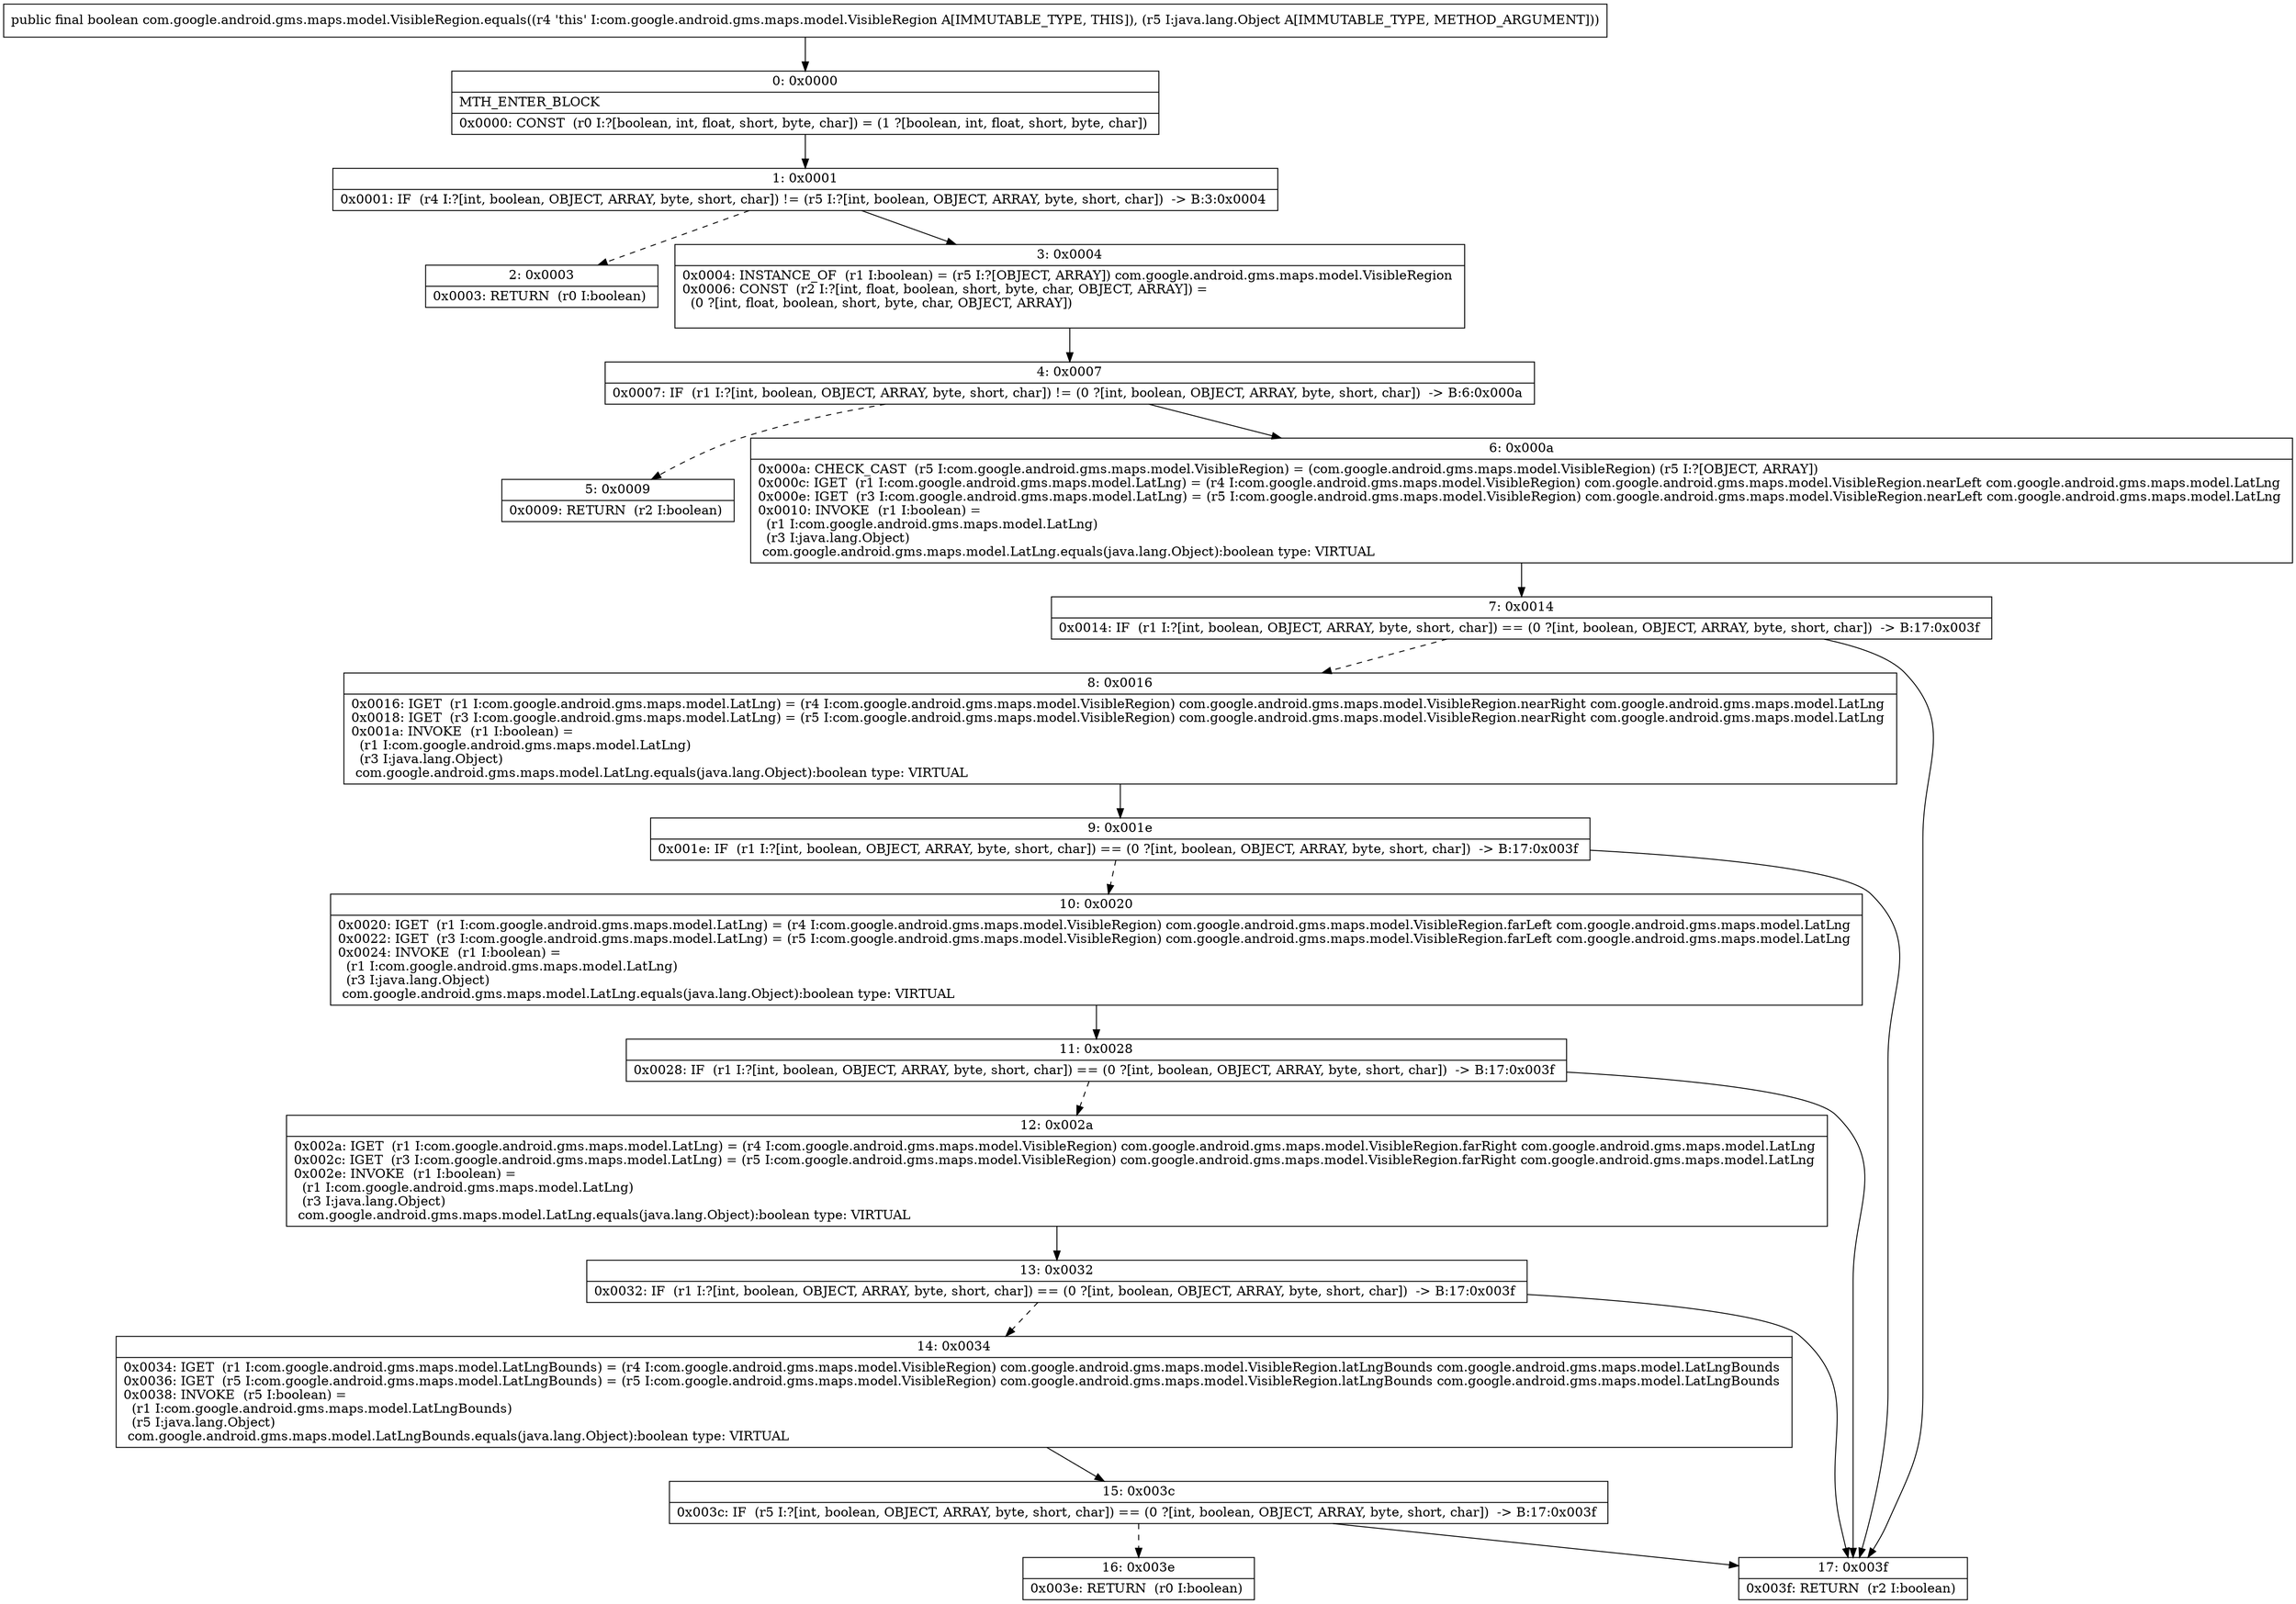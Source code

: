 digraph "CFG forcom.google.android.gms.maps.model.VisibleRegion.equals(Ljava\/lang\/Object;)Z" {
Node_0 [shape=record,label="{0\:\ 0x0000|MTH_ENTER_BLOCK\l|0x0000: CONST  (r0 I:?[boolean, int, float, short, byte, char]) = (1 ?[boolean, int, float, short, byte, char]) \l}"];
Node_1 [shape=record,label="{1\:\ 0x0001|0x0001: IF  (r4 I:?[int, boolean, OBJECT, ARRAY, byte, short, char]) != (r5 I:?[int, boolean, OBJECT, ARRAY, byte, short, char])  \-\> B:3:0x0004 \l}"];
Node_2 [shape=record,label="{2\:\ 0x0003|0x0003: RETURN  (r0 I:boolean) \l}"];
Node_3 [shape=record,label="{3\:\ 0x0004|0x0004: INSTANCE_OF  (r1 I:boolean) = (r5 I:?[OBJECT, ARRAY]) com.google.android.gms.maps.model.VisibleRegion \l0x0006: CONST  (r2 I:?[int, float, boolean, short, byte, char, OBJECT, ARRAY]) = \l  (0 ?[int, float, boolean, short, byte, char, OBJECT, ARRAY])\l \l}"];
Node_4 [shape=record,label="{4\:\ 0x0007|0x0007: IF  (r1 I:?[int, boolean, OBJECT, ARRAY, byte, short, char]) != (0 ?[int, boolean, OBJECT, ARRAY, byte, short, char])  \-\> B:6:0x000a \l}"];
Node_5 [shape=record,label="{5\:\ 0x0009|0x0009: RETURN  (r2 I:boolean) \l}"];
Node_6 [shape=record,label="{6\:\ 0x000a|0x000a: CHECK_CAST  (r5 I:com.google.android.gms.maps.model.VisibleRegion) = (com.google.android.gms.maps.model.VisibleRegion) (r5 I:?[OBJECT, ARRAY]) \l0x000c: IGET  (r1 I:com.google.android.gms.maps.model.LatLng) = (r4 I:com.google.android.gms.maps.model.VisibleRegion) com.google.android.gms.maps.model.VisibleRegion.nearLeft com.google.android.gms.maps.model.LatLng \l0x000e: IGET  (r3 I:com.google.android.gms.maps.model.LatLng) = (r5 I:com.google.android.gms.maps.model.VisibleRegion) com.google.android.gms.maps.model.VisibleRegion.nearLeft com.google.android.gms.maps.model.LatLng \l0x0010: INVOKE  (r1 I:boolean) = \l  (r1 I:com.google.android.gms.maps.model.LatLng)\l  (r3 I:java.lang.Object)\l com.google.android.gms.maps.model.LatLng.equals(java.lang.Object):boolean type: VIRTUAL \l}"];
Node_7 [shape=record,label="{7\:\ 0x0014|0x0014: IF  (r1 I:?[int, boolean, OBJECT, ARRAY, byte, short, char]) == (0 ?[int, boolean, OBJECT, ARRAY, byte, short, char])  \-\> B:17:0x003f \l}"];
Node_8 [shape=record,label="{8\:\ 0x0016|0x0016: IGET  (r1 I:com.google.android.gms.maps.model.LatLng) = (r4 I:com.google.android.gms.maps.model.VisibleRegion) com.google.android.gms.maps.model.VisibleRegion.nearRight com.google.android.gms.maps.model.LatLng \l0x0018: IGET  (r3 I:com.google.android.gms.maps.model.LatLng) = (r5 I:com.google.android.gms.maps.model.VisibleRegion) com.google.android.gms.maps.model.VisibleRegion.nearRight com.google.android.gms.maps.model.LatLng \l0x001a: INVOKE  (r1 I:boolean) = \l  (r1 I:com.google.android.gms.maps.model.LatLng)\l  (r3 I:java.lang.Object)\l com.google.android.gms.maps.model.LatLng.equals(java.lang.Object):boolean type: VIRTUAL \l}"];
Node_9 [shape=record,label="{9\:\ 0x001e|0x001e: IF  (r1 I:?[int, boolean, OBJECT, ARRAY, byte, short, char]) == (0 ?[int, boolean, OBJECT, ARRAY, byte, short, char])  \-\> B:17:0x003f \l}"];
Node_10 [shape=record,label="{10\:\ 0x0020|0x0020: IGET  (r1 I:com.google.android.gms.maps.model.LatLng) = (r4 I:com.google.android.gms.maps.model.VisibleRegion) com.google.android.gms.maps.model.VisibleRegion.farLeft com.google.android.gms.maps.model.LatLng \l0x0022: IGET  (r3 I:com.google.android.gms.maps.model.LatLng) = (r5 I:com.google.android.gms.maps.model.VisibleRegion) com.google.android.gms.maps.model.VisibleRegion.farLeft com.google.android.gms.maps.model.LatLng \l0x0024: INVOKE  (r1 I:boolean) = \l  (r1 I:com.google.android.gms.maps.model.LatLng)\l  (r3 I:java.lang.Object)\l com.google.android.gms.maps.model.LatLng.equals(java.lang.Object):boolean type: VIRTUAL \l}"];
Node_11 [shape=record,label="{11\:\ 0x0028|0x0028: IF  (r1 I:?[int, boolean, OBJECT, ARRAY, byte, short, char]) == (0 ?[int, boolean, OBJECT, ARRAY, byte, short, char])  \-\> B:17:0x003f \l}"];
Node_12 [shape=record,label="{12\:\ 0x002a|0x002a: IGET  (r1 I:com.google.android.gms.maps.model.LatLng) = (r4 I:com.google.android.gms.maps.model.VisibleRegion) com.google.android.gms.maps.model.VisibleRegion.farRight com.google.android.gms.maps.model.LatLng \l0x002c: IGET  (r3 I:com.google.android.gms.maps.model.LatLng) = (r5 I:com.google.android.gms.maps.model.VisibleRegion) com.google.android.gms.maps.model.VisibleRegion.farRight com.google.android.gms.maps.model.LatLng \l0x002e: INVOKE  (r1 I:boolean) = \l  (r1 I:com.google.android.gms.maps.model.LatLng)\l  (r3 I:java.lang.Object)\l com.google.android.gms.maps.model.LatLng.equals(java.lang.Object):boolean type: VIRTUAL \l}"];
Node_13 [shape=record,label="{13\:\ 0x0032|0x0032: IF  (r1 I:?[int, boolean, OBJECT, ARRAY, byte, short, char]) == (0 ?[int, boolean, OBJECT, ARRAY, byte, short, char])  \-\> B:17:0x003f \l}"];
Node_14 [shape=record,label="{14\:\ 0x0034|0x0034: IGET  (r1 I:com.google.android.gms.maps.model.LatLngBounds) = (r4 I:com.google.android.gms.maps.model.VisibleRegion) com.google.android.gms.maps.model.VisibleRegion.latLngBounds com.google.android.gms.maps.model.LatLngBounds \l0x0036: IGET  (r5 I:com.google.android.gms.maps.model.LatLngBounds) = (r5 I:com.google.android.gms.maps.model.VisibleRegion) com.google.android.gms.maps.model.VisibleRegion.latLngBounds com.google.android.gms.maps.model.LatLngBounds \l0x0038: INVOKE  (r5 I:boolean) = \l  (r1 I:com.google.android.gms.maps.model.LatLngBounds)\l  (r5 I:java.lang.Object)\l com.google.android.gms.maps.model.LatLngBounds.equals(java.lang.Object):boolean type: VIRTUAL \l}"];
Node_15 [shape=record,label="{15\:\ 0x003c|0x003c: IF  (r5 I:?[int, boolean, OBJECT, ARRAY, byte, short, char]) == (0 ?[int, boolean, OBJECT, ARRAY, byte, short, char])  \-\> B:17:0x003f \l}"];
Node_16 [shape=record,label="{16\:\ 0x003e|0x003e: RETURN  (r0 I:boolean) \l}"];
Node_17 [shape=record,label="{17\:\ 0x003f|0x003f: RETURN  (r2 I:boolean) \l}"];
MethodNode[shape=record,label="{public final boolean com.google.android.gms.maps.model.VisibleRegion.equals((r4 'this' I:com.google.android.gms.maps.model.VisibleRegion A[IMMUTABLE_TYPE, THIS]), (r5 I:java.lang.Object A[IMMUTABLE_TYPE, METHOD_ARGUMENT])) }"];
MethodNode -> Node_0;
Node_0 -> Node_1;
Node_1 -> Node_2[style=dashed];
Node_1 -> Node_3;
Node_3 -> Node_4;
Node_4 -> Node_5[style=dashed];
Node_4 -> Node_6;
Node_6 -> Node_7;
Node_7 -> Node_8[style=dashed];
Node_7 -> Node_17;
Node_8 -> Node_9;
Node_9 -> Node_10[style=dashed];
Node_9 -> Node_17;
Node_10 -> Node_11;
Node_11 -> Node_12[style=dashed];
Node_11 -> Node_17;
Node_12 -> Node_13;
Node_13 -> Node_14[style=dashed];
Node_13 -> Node_17;
Node_14 -> Node_15;
Node_15 -> Node_16[style=dashed];
Node_15 -> Node_17;
}

